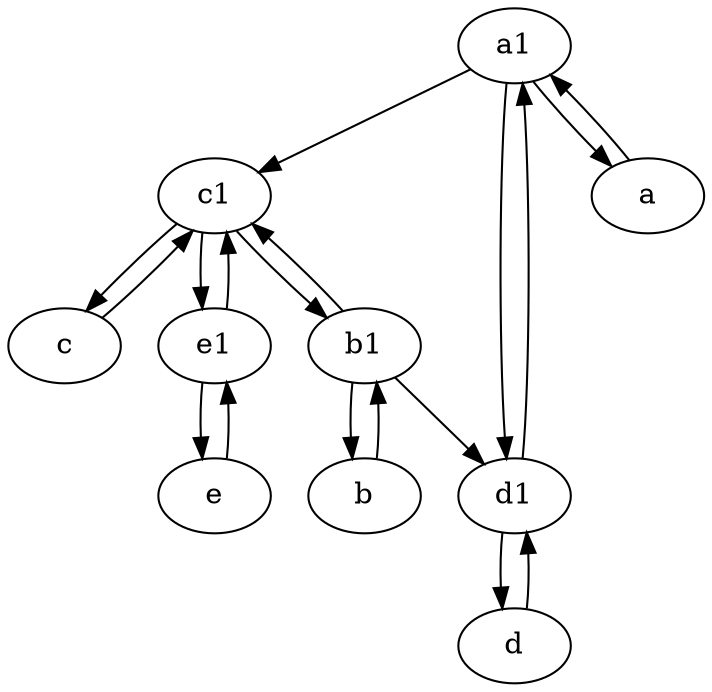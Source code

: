 digraph  {
	a1 [pos="40,15!"];
	c1 [pos="30,15!"];
	b [pos="50,20!"];
	c [pos="20,10!"];
	b1 [pos="45,20!"];
	e1 [pos="25,45!"];
	a [pos="40,10!"];
	d1 [pos="25,30!"];
	d [pos="20,30!"];
	e [pos="30,50!"];
	a1 -> d1;
	d1 -> d;
	e -> e1;
	b1 -> b;
	b1 -> c1;
	d1 -> a1;
	d -> d1;
	c1 -> b1;
	c1 -> e1;
	b -> b1;
	e1 -> e;
	e1 -> c1;
	c1 -> c;
	b1 -> d1;
	c -> c1;
	a -> a1;
	a1 -> c1;
	a1 -> a;

	}